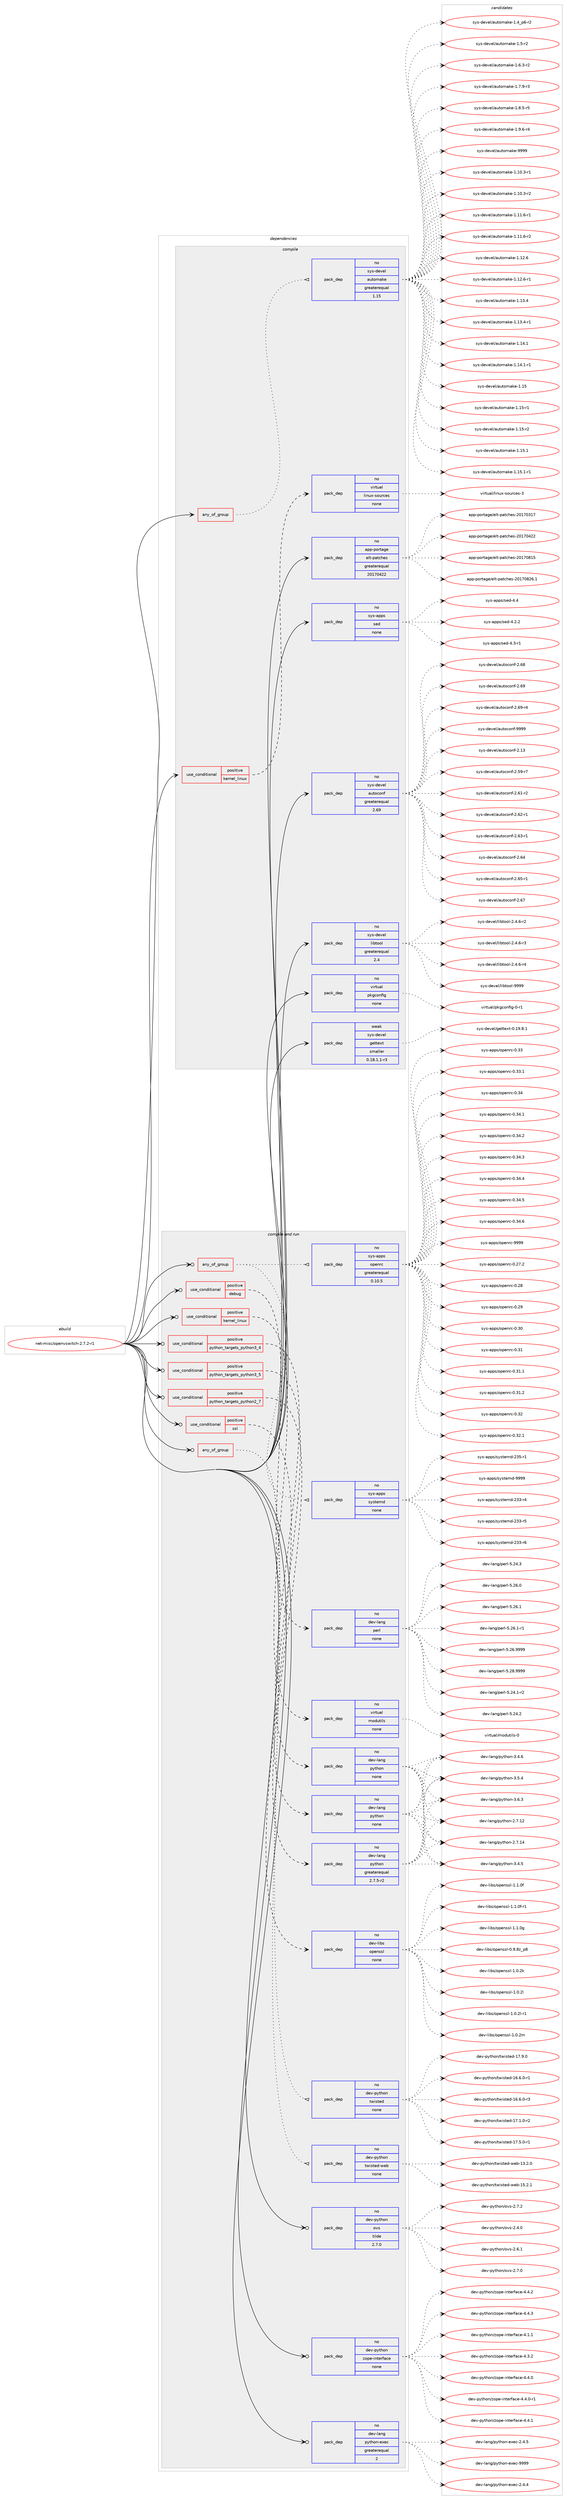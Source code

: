 digraph prolog {

# *************
# Graph options
# *************

newrank=true;
concentrate=true;
compound=true;
graph [rankdir=LR,fontname=Helvetica,fontsize=10,ranksep=1.5];#, ranksep=2.5, nodesep=0.2];
edge  [arrowhead=vee];
node  [fontname=Helvetica,fontsize=10];

# **********
# The ebuild
# **********

subgraph cluster_leftcol {
color=gray;
rank=same;
label=<<i>ebuild</i>>;
id [label="net-misc/openvswitch-2.7.2-r1", color=red, width=4, href="../net-misc/openvswitch-2.7.2-r1.svg"];
}

# ****************
# The dependencies
# ****************

subgraph cluster_midcol {
color=gray;
label=<<i>dependencies</i>>;
subgraph cluster_compile {
fillcolor="#eeeeee";
style=filled;
label=<<i>compile</i>>;
subgraph any7089 {
dependency428959 [label=<<TABLE BORDER="0" CELLBORDER="1" CELLSPACING="0" CELLPADDING="4"><TR><TD CELLPADDING="10">any_of_group</TD></TR></TABLE>>, shape=none, color=red];subgraph pack315432 {
dependency428960 [label=<<TABLE BORDER="0" CELLBORDER="1" CELLSPACING="0" CELLPADDING="4" WIDTH="220"><TR><TD ROWSPAN="6" CELLPADDING="30">pack_dep</TD></TR><TR><TD WIDTH="110">no</TD></TR><TR><TD>sys-devel</TD></TR><TR><TD>automake</TD></TR><TR><TD>greaterequal</TD></TR><TR><TD>1.15</TD></TR></TABLE>>, shape=none, color=blue];
}
dependency428959:e -> dependency428960:w [weight=20,style="dotted",arrowhead="oinv"];
}
id:e -> dependency428959:w [weight=20,style="solid",arrowhead="vee"];
subgraph cond106218 {
dependency428961 [label=<<TABLE BORDER="0" CELLBORDER="1" CELLSPACING="0" CELLPADDING="4"><TR><TD ROWSPAN="3" CELLPADDING="10">use_conditional</TD></TR><TR><TD>positive</TD></TR><TR><TD>kernel_linux</TD></TR></TABLE>>, shape=none, color=red];
subgraph pack315433 {
dependency428962 [label=<<TABLE BORDER="0" CELLBORDER="1" CELLSPACING="0" CELLPADDING="4" WIDTH="220"><TR><TD ROWSPAN="6" CELLPADDING="30">pack_dep</TD></TR><TR><TD WIDTH="110">no</TD></TR><TR><TD>virtual</TD></TR><TR><TD>linux-sources</TD></TR><TR><TD>none</TD></TR><TR><TD></TD></TR></TABLE>>, shape=none, color=blue];
}
dependency428961:e -> dependency428962:w [weight=20,style="dashed",arrowhead="vee"];
}
id:e -> dependency428961:w [weight=20,style="solid",arrowhead="vee"];
subgraph pack315434 {
dependency428963 [label=<<TABLE BORDER="0" CELLBORDER="1" CELLSPACING="0" CELLPADDING="4" WIDTH="220"><TR><TD ROWSPAN="6" CELLPADDING="30">pack_dep</TD></TR><TR><TD WIDTH="110">no</TD></TR><TR><TD>app-portage</TD></TR><TR><TD>elt-patches</TD></TR><TR><TD>greaterequal</TD></TR><TR><TD>20170422</TD></TR></TABLE>>, shape=none, color=blue];
}
id:e -> dependency428963:w [weight=20,style="solid",arrowhead="vee"];
subgraph pack315435 {
dependency428964 [label=<<TABLE BORDER="0" CELLBORDER="1" CELLSPACING="0" CELLPADDING="4" WIDTH="220"><TR><TD ROWSPAN="6" CELLPADDING="30">pack_dep</TD></TR><TR><TD WIDTH="110">no</TD></TR><TR><TD>sys-apps</TD></TR><TR><TD>sed</TD></TR><TR><TD>none</TD></TR><TR><TD></TD></TR></TABLE>>, shape=none, color=blue];
}
id:e -> dependency428964:w [weight=20,style="solid",arrowhead="vee"];
subgraph pack315436 {
dependency428965 [label=<<TABLE BORDER="0" CELLBORDER="1" CELLSPACING="0" CELLPADDING="4" WIDTH="220"><TR><TD ROWSPAN="6" CELLPADDING="30">pack_dep</TD></TR><TR><TD WIDTH="110">no</TD></TR><TR><TD>sys-devel</TD></TR><TR><TD>autoconf</TD></TR><TR><TD>greaterequal</TD></TR><TR><TD>2.69</TD></TR></TABLE>>, shape=none, color=blue];
}
id:e -> dependency428965:w [weight=20,style="solid",arrowhead="vee"];
subgraph pack315437 {
dependency428966 [label=<<TABLE BORDER="0" CELLBORDER="1" CELLSPACING="0" CELLPADDING="4" WIDTH="220"><TR><TD ROWSPAN="6" CELLPADDING="30">pack_dep</TD></TR><TR><TD WIDTH="110">no</TD></TR><TR><TD>sys-devel</TD></TR><TR><TD>libtool</TD></TR><TR><TD>greaterequal</TD></TR><TR><TD>2.4</TD></TR></TABLE>>, shape=none, color=blue];
}
id:e -> dependency428966:w [weight=20,style="solid",arrowhead="vee"];
subgraph pack315438 {
dependency428967 [label=<<TABLE BORDER="0" CELLBORDER="1" CELLSPACING="0" CELLPADDING="4" WIDTH="220"><TR><TD ROWSPAN="6" CELLPADDING="30">pack_dep</TD></TR><TR><TD WIDTH="110">no</TD></TR><TR><TD>virtual</TD></TR><TR><TD>pkgconfig</TD></TR><TR><TD>none</TD></TR><TR><TD></TD></TR></TABLE>>, shape=none, color=blue];
}
id:e -> dependency428967:w [weight=20,style="solid",arrowhead="vee"];
subgraph pack315439 {
dependency428968 [label=<<TABLE BORDER="0" CELLBORDER="1" CELLSPACING="0" CELLPADDING="4" WIDTH="220"><TR><TD ROWSPAN="6" CELLPADDING="30">pack_dep</TD></TR><TR><TD WIDTH="110">weak</TD></TR><TR><TD>sys-devel</TD></TR><TR><TD>gettext</TD></TR><TR><TD>smaller</TD></TR><TR><TD>0.18.1.1-r3</TD></TR></TABLE>>, shape=none, color=blue];
}
id:e -> dependency428968:w [weight=20,style="solid",arrowhead="vee"];
}
subgraph cluster_compileandrun {
fillcolor="#eeeeee";
style=filled;
label=<<i>compile and run</i>>;
subgraph any7090 {
dependency428969 [label=<<TABLE BORDER="0" CELLBORDER="1" CELLSPACING="0" CELLPADDING="4"><TR><TD CELLPADDING="10">any_of_group</TD></TR></TABLE>>, shape=none, color=red];subgraph pack315440 {
dependency428970 [label=<<TABLE BORDER="0" CELLBORDER="1" CELLSPACING="0" CELLPADDING="4" WIDTH="220"><TR><TD ROWSPAN="6" CELLPADDING="30">pack_dep</TD></TR><TR><TD WIDTH="110">no</TD></TR><TR><TD>dev-python</TD></TR><TR><TD>twisted</TD></TR><TR><TD>none</TD></TR><TR><TD></TD></TR></TABLE>>, shape=none, color=blue];
}
dependency428969:e -> dependency428970:w [weight=20,style="dotted",arrowhead="oinv"];
subgraph pack315441 {
dependency428971 [label=<<TABLE BORDER="0" CELLBORDER="1" CELLSPACING="0" CELLPADDING="4" WIDTH="220"><TR><TD ROWSPAN="6" CELLPADDING="30">pack_dep</TD></TR><TR><TD WIDTH="110">no</TD></TR><TR><TD>dev-python</TD></TR><TR><TD>twisted-web</TD></TR><TR><TD>none</TD></TR><TR><TD></TD></TR></TABLE>>, shape=none, color=blue];
}
dependency428969:e -> dependency428971:w [weight=20,style="dotted",arrowhead="oinv"];
}
id:e -> dependency428969:w [weight=20,style="solid",arrowhead="odotvee"];
subgraph any7091 {
dependency428972 [label=<<TABLE BORDER="0" CELLBORDER="1" CELLSPACING="0" CELLPADDING="4"><TR><TD CELLPADDING="10">any_of_group</TD></TR></TABLE>>, shape=none, color=red];subgraph pack315442 {
dependency428973 [label=<<TABLE BORDER="0" CELLBORDER="1" CELLSPACING="0" CELLPADDING="4" WIDTH="220"><TR><TD ROWSPAN="6" CELLPADDING="30">pack_dep</TD></TR><TR><TD WIDTH="110">no</TD></TR><TR><TD>sys-apps</TD></TR><TR><TD>openrc</TD></TR><TR><TD>greaterequal</TD></TR><TR><TD>0.10.5</TD></TR></TABLE>>, shape=none, color=blue];
}
dependency428972:e -> dependency428973:w [weight=20,style="dotted",arrowhead="oinv"];
subgraph pack315443 {
dependency428974 [label=<<TABLE BORDER="0" CELLBORDER="1" CELLSPACING="0" CELLPADDING="4" WIDTH="220"><TR><TD ROWSPAN="6" CELLPADDING="30">pack_dep</TD></TR><TR><TD WIDTH="110">no</TD></TR><TR><TD>sys-apps</TD></TR><TR><TD>systemd</TD></TR><TR><TD>none</TD></TR><TR><TD></TD></TR></TABLE>>, shape=none, color=blue];
}
dependency428972:e -> dependency428974:w [weight=20,style="dotted",arrowhead="oinv"];
}
id:e -> dependency428972:w [weight=20,style="solid",arrowhead="odotvee"];
subgraph cond106219 {
dependency428975 [label=<<TABLE BORDER="0" CELLBORDER="1" CELLSPACING="0" CELLPADDING="4"><TR><TD ROWSPAN="3" CELLPADDING="10">use_conditional</TD></TR><TR><TD>positive</TD></TR><TR><TD>debug</TD></TR></TABLE>>, shape=none, color=red];
subgraph pack315444 {
dependency428976 [label=<<TABLE BORDER="0" CELLBORDER="1" CELLSPACING="0" CELLPADDING="4" WIDTH="220"><TR><TD ROWSPAN="6" CELLPADDING="30">pack_dep</TD></TR><TR><TD WIDTH="110">no</TD></TR><TR><TD>dev-lang</TD></TR><TR><TD>perl</TD></TR><TR><TD>none</TD></TR><TR><TD></TD></TR></TABLE>>, shape=none, color=blue];
}
dependency428975:e -> dependency428976:w [weight=20,style="dashed",arrowhead="vee"];
}
id:e -> dependency428975:w [weight=20,style="solid",arrowhead="odotvee"];
subgraph cond106220 {
dependency428977 [label=<<TABLE BORDER="0" CELLBORDER="1" CELLSPACING="0" CELLPADDING="4"><TR><TD ROWSPAN="3" CELLPADDING="10">use_conditional</TD></TR><TR><TD>positive</TD></TR><TR><TD>kernel_linux</TD></TR></TABLE>>, shape=none, color=red];
subgraph pack315445 {
dependency428978 [label=<<TABLE BORDER="0" CELLBORDER="1" CELLSPACING="0" CELLPADDING="4" WIDTH="220"><TR><TD ROWSPAN="6" CELLPADDING="30">pack_dep</TD></TR><TR><TD WIDTH="110">no</TD></TR><TR><TD>virtual</TD></TR><TR><TD>modutils</TD></TR><TR><TD>none</TD></TR><TR><TD></TD></TR></TABLE>>, shape=none, color=blue];
}
dependency428977:e -> dependency428978:w [weight=20,style="dashed",arrowhead="vee"];
}
id:e -> dependency428977:w [weight=20,style="solid",arrowhead="odotvee"];
subgraph cond106221 {
dependency428979 [label=<<TABLE BORDER="0" CELLBORDER="1" CELLSPACING="0" CELLPADDING="4"><TR><TD ROWSPAN="3" CELLPADDING="10">use_conditional</TD></TR><TR><TD>positive</TD></TR><TR><TD>python_targets_python2_7</TD></TR></TABLE>>, shape=none, color=red];
subgraph pack315446 {
dependency428980 [label=<<TABLE BORDER="0" CELLBORDER="1" CELLSPACING="0" CELLPADDING="4" WIDTH="220"><TR><TD ROWSPAN="6" CELLPADDING="30">pack_dep</TD></TR><TR><TD WIDTH="110">no</TD></TR><TR><TD>dev-lang</TD></TR><TR><TD>python</TD></TR><TR><TD>greaterequal</TD></TR><TR><TD>2.7.5-r2</TD></TR></TABLE>>, shape=none, color=blue];
}
dependency428979:e -> dependency428980:w [weight=20,style="dashed",arrowhead="vee"];
}
id:e -> dependency428979:w [weight=20,style="solid",arrowhead="odotvee"];
subgraph cond106222 {
dependency428981 [label=<<TABLE BORDER="0" CELLBORDER="1" CELLSPACING="0" CELLPADDING="4"><TR><TD ROWSPAN="3" CELLPADDING="10">use_conditional</TD></TR><TR><TD>positive</TD></TR><TR><TD>python_targets_python3_4</TD></TR></TABLE>>, shape=none, color=red];
subgraph pack315447 {
dependency428982 [label=<<TABLE BORDER="0" CELLBORDER="1" CELLSPACING="0" CELLPADDING="4" WIDTH="220"><TR><TD ROWSPAN="6" CELLPADDING="30">pack_dep</TD></TR><TR><TD WIDTH="110">no</TD></TR><TR><TD>dev-lang</TD></TR><TR><TD>python</TD></TR><TR><TD>none</TD></TR><TR><TD></TD></TR></TABLE>>, shape=none, color=blue];
}
dependency428981:e -> dependency428982:w [weight=20,style="dashed",arrowhead="vee"];
}
id:e -> dependency428981:w [weight=20,style="solid",arrowhead="odotvee"];
subgraph cond106223 {
dependency428983 [label=<<TABLE BORDER="0" CELLBORDER="1" CELLSPACING="0" CELLPADDING="4"><TR><TD ROWSPAN="3" CELLPADDING="10">use_conditional</TD></TR><TR><TD>positive</TD></TR><TR><TD>python_targets_python3_5</TD></TR></TABLE>>, shape=none, color=red];
subgraph pack315448 {
dependency428984 [label=<<TABLE BORDER="0" CELLBORDER="1" CELLSPACING="0" CELLPADDING="4" WIDTH="220"><TR><TD ROWSPAN="6" CELLPADDING="30">pack_dep</TD></TR><TR><TD WIDTH="110">no</TD></TR><TR><TD>dev-lang</TD></TR><TR><TD>python</TD></TR><TR><TD>none</TD></TR><TR><TD></TD></TR></TABLE>>, shape=none, color=blue];
}
dependency428983:e -> dependency428984:w [weight=20,style="dashed",arrowhead="vee"];
}
id:e -> dependency428983:w [weight=20,style="solid",arrowhead="odotvee"];
subgraph cond106224 {
dependency428985 [label=<<TABLE BORDER="0" CELLBORDER="1" CELLSPACING="0" CELLPADDING="4"><TR><TD ROWSPAN="3" CELLPADDING="10">use_conditional</TD></TR><TR><TD>positive</TD></TR><TR><TD>ssl</TD></TR></TABLE>>, shape=none, color=red];
subgraph pack315449 {
dependency428986 [label=<<TABLE BORDER="0" CELLBORDER="1" CELLSPACING="0" CELLPADDING="4" WIDTH="220"><TR><TD ROWSPAN="6" CELLPADDING="30">pack_dep</TD></TR><TR><TD WIDTH="110">no</TD></TR><TR><TD>dev-libs</TD></TR><TR><TD>openssl</TD></TR><TR><TD>none</TD></TR><TR><TD></TD></TR></TABLE>>, shape=none, color=blue];
}
dependency428985:e -> dependency428986:w [weight=20,style="dashed",arrowhead="vee"];
}
id:e -> dependency428985:w [weight=20,style="solid",arrowhead="odotvee"];
subgraph pack315450 {
dependency428987 [label=<<TABLE BORDER="0" CELLBORDER="1" CELLSPACING="0" CELLPADDING="4" WIDTH="220"><TR><TD ROWSPAN="6" CELLPADDING="30">pack_dep</TD></TR><TR><TD WIDTH="110">no</TD></TR><TR><TD>dev-lang</TD></TR><TR><TD>python-exec</TD></TR><TR><TD>greaterequal</TD></TR><TR><TD>2</TD></TR></TABLE>>, shape=none, color=blue];
}
id:e -> dependency428987:w [weight=20,style="solid",arrowhead="odotvee"];
subgraph pack315451 {
dependency428988 [label=<<TABLE BORDER="0" CELLBORDER="1" CELLSPACING="0" CELLPADDING="4" WIDTH="220"><TR><TD ROWSPAN="6" CELLPADDING="30">pack_dep</TD></TR><TR><TD WIDTH="110">no</TD></TR><TR><TD>dev-python</TD></TR><TR><TD>ovs</TD></TR><TR><TD>tilde</TD></TR><TR><TD>2.7.0</TD></TR></TABLE>>, shape=none, color=blue];
}
id:e -> dependency428988:w [weight=20,style="solid",arrowhead="odotvee"];
subgraph pack315452 {
dependency428989 [label=<<TABLE BORDER="0" CELLBORDER="1" CELLSPACING="0" CELLPADDING="4" WIDTH="220"><TR><TD ROWSPAN="6" CELLPADDING="30">pack_dep</TD></TR><TR><TD WIDTH="110">no</TD></TR><TR><TD>dev-python</TD></TR><TR><TD>zope-interface</TD></TR><TR><TD>none</TD></TR><TR><TD></TD></TR></TABLE>>, shape=none, color=blue];
}
id:e -> dependency428989:w [weight=20,style="solid",arrowhead="odotvee"];
}
subgraph cluster_run {
fillcolor="#eeeeee";
style=filled;
label=<<i>run</i>>;
}
}

# **************
# The candidates
# **************

subgraph cluster_choices {
rank=same;
color=gray;
label=<<i>candidates</i>>;

subgraph choice315432 {
color=black;
nodesep=1;
choice11512111545100101118101108479711711611110997107101454946494846514511449 [label="sys-devel/automake-1.10.3-r1", color=red, width=4,href="../sys-devel/automake-1.10.3-r1.svg"];
choice11512111545100101118101108479711711611110997107101454946494846514511450 [label="sys-devel/automake-1.10.3-r2", color=red, width=4,href="../sys-devel/automake-1.10.3-r2.svg"];
choice11512111545100101118101108479711711611110997107101454946494946544511449 [label="sys-devel/automake-1.11.6-r1", color=red, width=4,href="../sys-devel/automake-1.11.6-r1.svg"];
choice11512111545100101118101108479711711611110997107101454946494946544511450 [label="sys-devel/automake-1.11.6-r2", color=red, width=4,href="../sys-devel/automake-1.11.6-r2.svg"];
choice1151211154510010111810110847971171161111099710710145494649504654 [label="sys-devel/automake-1.12.6", color=red, width=4,href="../sys-devel/automake-1.12.6.svg"];
choice11512111545100101118101108479711711611110997107101454946495046544511449 [label="sys-devel/automake-1.12.6-r1", color=red, width=4,href="../sys-devel/automake-1.12.6-r1.svg"];
choice1151211154510010111810110847971171161111099710710145494649514652 [label="sys-devel/automake-1.13.4", color=red, width=4,href="../sys-devel/automake-1.13.4.svg"];
choice11512111545100101118101108479711711611110997107101454946495146524511449 [label="sys-devel/automake-1.13.4-r1", color=red, width=4,href="../sys-devel/automake-1.13.4-r1.svg"];
choice1151211154510010111810110847971171161111099710710145494649524649 [label="sys-devel/automake-1.14.1", color=red, width=4,href="../sys-devel/automake-1.14.1.svg"];
choice11512111545100101118101108479711711611110997107101454946495246494511449 [label="sys-devel/automake-1.14.1-r1", color=red, width=4,href="../sys-devel/automake-1.14.1-r1.svg"];
choice115121115451001011181011084797117116111109971071014549464953 [label="sys-devel/automake-1.15", color=red, width=4,href="../sys-devel/automake-1.15.svg"];
choice1151211154510010111810110847971171161111099710710145494649534511449 [label="sys-devel/automake-1.15-r1", color=red, width=4,href="../sys-devel/automake-1.15-r1.svg"];
choice1151211154510010111810110847971171161111099710710145494649534511450 [label="sys-devel/automake-1.15-r2", color=red, width=4,href="../sys-devel/automake-1.15-r2.svg"];
choice1151211154510010111810110847971171161111099710710145494649534649 [label="sys-devel/automake-1.15.1", color=red, width=4,href="../sys-devel/automake-1.15.1.svg"];
choice11512111545100101118101108479711711611110997107101454946495346494511449 [label="sys-devel/automake-1.15.1-r1", color=red, width=4,href="../sys-devel/automake-1.15.1-r1.svg"];
choice115121115451001011181011084797117116111109971071014549465295112544511450 [label="sys-devel/automake-1.4_p6-r2", color=red, width=4,href="../sys-devel/automake-1.4_p6-r2.svg"];
choice11512111545100101118101108479711711611110997107101454946534511450 [label="sys-devel/automake-1.5-r2", color=red, width=4,href="../sys-devel/automake-1.5-r2.svg"];
choice115121115451001011181011084797117116111109971071014549465446514511450 [label="sys-devel/automake-1.6.3-r2", color=red, width=4,href="../sys-devel/automake-1.6.3-r2.svg"];
choice115121115451001011181011084797117116111109971071014549465546574511451 [label="sys-devel/automake-1.7.9-r3", color=red, width=4,href="../sys-devel/automake-1.7.9-r3.svg"];
choice115121115451001011181011084797117116111109971071014549465646534511453 [label="sys-devel/automake-1.8.5-r5", color=red, width=4,href="../sys-devel/automake-1.8.5-r5.svg"];
choice115121115451001011181011084797117116111109971071014549465746544511452 [label="sys-devel/automake-1.9.6-r4", color=red, width=4,href="../sys-devel/automake-1.9.6-r4.svg"];
choice115121115451001011181011084797117116111109971071014557575757 [label="sys-devel/automake-9999", color=red, width=4,href="../sys-devel/automake-9999.svg"];
dependency428960:e -> choice11512111545100101118101108479711711611110997107101454946494846514511449:w [style=dotted,weight="100"];
dependency428960:e -> choice11512111545100101118101108479711711611110997107101454946494846514511450:w [style=dotted,weight="100"];
dependency428960:e -> choice11512111545100101118101108479711711611110997107101454946494946544511449:w [style=dotted,weight="100"];
dependency428960:e -> choice11512111545100101118101108479711711611110997107101454946494946544511450:w [style=dotted,weight="100"];
dependency428960:e -> choice1151211154510010111810110847971171161111099710710145494649504654:w [style=dotted,weight="100"];
dependency428960:e -> choice11512111545100101118101108479711711611110997107101454946495046544511449:w [style=dotted,weight="100"];
dependency428960:e -> choice1151211154510010111810110847971171161111099710710145494649514652:w [style=dotted,weight="100"];
dependency428960:e -> choice11512111545100101118101108479711711611110997107101454946495146524511449:w [style=dotted,weight="100"];
dependency428960:e -> choice1151211154510010111810110847971171161111099710710145494649524649:w [style=dotted,weight="100"];
dependency428960:e -> choice11512111545100101118101108479711711611110997107101454946495246494511449:w [style=dotted,weight="100"];
dependency428960:e -> choice115121115451001011181011084797117116111109971071014549464953:w [style=dotted,weight="100"];
dependency428960:e -> choice1151211154510010111810110847971171161111099710710145494649534511449:w [style=dotted,weight="100"];
dependency428960:e -> choice1151211154510010111810110847971171161111099710710145494649534511450:w [style=dotted,weight="100"];
dependency428960:e -> choice1151211154510010111810110847971171161111099710710145494649534649:w [style=dotted,weight="100"];
dependency428960:e -> choice11512111545100101118101108479711711611110997107101454946495346494511449:w [style=dotted,weight="100"];
dependency428960:e -> choice115121115451001011181011084797117116111109971071014549465295112544511450:w [style=dotted,weight="100"];
dependency428960:e -> choice11512111545100101118101108479711711611110997107101454946534511450:w [style=dotted,weight="100"];
dependency428960:e -> choice115121115451001011181011084797117116111109971071014549465446514511450:w [style=dotted,weight="100"];
dependency428960:e -> choice115121115451001011181011084797117116111109971071014549465546574511451:w [style=dotted,weight="100"];
dependency428960:e -> choice115121115451001011181011084797117116111109971071014549465646534511453:w [style=dotted,weight="100"];
dependency428960:e -> choice115121115451001011181011084797117116111109971071014549465746544511452:w [style=dotted,weight="100"];
dependency428960:e -> choice115121115451001011181011084797117116111109971071014557575757:w [style=dotted,weight="100"];
}
subgraph choice315433 {
color=black;
nodesep=1;
choice118105114116117971084710810511011712045115111117114991011154551 [label="virtual/linux-sources-3", color=red, width=4,href="../virtual/linux-sources-3.svg"];
dependency428962:e -> choice118105114116117971084710810511011712045115111117114991011154551:w [style=dotted,weight="100"];
}
subgraph choice315434 {
color=black;
nodesep=1;
choice97112112451121111141169710310147101108116451129711699104101115455048495548514955 [label="app-portage/elt-patches-20170317", color=red, width=4,href="../app-portage/elt-patches-20170317.svg"];
choice97112112451121111141169710310147101108116451129711699104101115455048495548525050 [label="app-portage/elt-patches-20170422", color=red, width=4,href="../app-portage/elt-patches-20170422.svg"];
choice97112112451121111141169710310147101108116451129711699104101115455048495548564953 [label="app-portage/elt-patches-20170815", color=red, width=4,href="../app-portage/elt-patches-20170815.svg"];
choice971121124511211111411697103101471011081164511297116991041011154550484955485650544649 [label="app-portage/elt-patches-20170826.1", color=red, width=4,href="../app-portage/elt-patches-20170826.1.svg"];
dependency428963:e -> choice97112112451121111141169710310147101108116451129711699104101115455048495548514955:w [style=dotted,weight="100"];
dependency428963:e -> choice97112112451121111141169710310147101108116451129711699104101115455048495548525050:w [style=dotted,weight="100"];
dependency428963:e -> choice97112112451121111141169710310147101108116451129711699104101115455048495548564953:w [style=dotted,weight="100"];
dependency428963:e -> choice971121124511211111411697103101471011081164511297116991041011154550484955485650544649:w [style=dotted,weight="100"];
}
subgraph choice315435 {
color=black;
nodesep=1;
choice115121115459711211211547115101100455246504650 [label="sys-apps/sed-4.2.2", color=red, width=4,href="../sys-apps/sed-4.2.2.svg"];
choice115121115459711211211547115101100455246514511449 [label="sys-apps/sed-4.3-r1", color=red, width=4,href="../sys-apps/sed-4.3-r1.svg"];
choice11512111545971121121154711510110045524652 [label="sys-apps/sed-4.4", color=red, width=4,href="../sys-apps/sed-4.4.svg"];
dependency428964:e -> choice115121115459711211211547115101100455246504650:w [style=dotted,weight="100"];
dependency428964:e -> choice115121115459711211211547115101100455246514511449:w [style=dotted,weight="100"];
dependency428964:e -> choice11512111545971121121154711510110045524652:w [style=dotted,weight="100"];
}
subgraph choice315436 {
color=black;
nodesep=1;
choice115121115451001011181011084797117116111991111101024550464951 [label="sys-devel/autoconf-2.13", color=red, width=4,href="../sys-devel/autoconf-2.13.svg"];
choice1151211154510010111810110847971171161119911111010245504653574511455 [label="sys-devel/autoconf-2.59-r7", color=red, width=4,href="../sys-devel/autoconf-2.59-r7.svg"];
choice1151211154510010111810110847971171161119911111010245504654494511450 [label="sys-devel/autoconf-2.61-r2", color=red, width=4,href="../sys-devel/autoconf-2.61-r2.svg"];
choice1151211154510010111810110847971171161119911111010245504654504511449 [label="sys-devel/autoconf-2.62-r1", color=red, width=4,href="../sys-devel/autoconf-2.62-r1.svg"];
choice1151211154510010111810110847971171161119911111010245504654514511449 [label="sys-devel/autoconf-2.63-r1", color=red, width=4,href="../sys-devel/autoconf-2.63-r1.svg"];
choice115121115451001011181011084797117116111991111101024550465452 [label="sys-devel/autoconf-2.64", color=red, width=4,href="../sys-devel/autoconf-2.64.svg"];
choice1151211154510010111810110847971171161119911111010245504654534511449 [label="sys-devel/autoconf-2.65-r1", color=red, width=4,href="../sys-devel/autoconf-2.65-r1.svg"];
choice115121115451001011181011084797117116111991111101024550465455 [label="sys-devel/autoconf-2.67", color=red, width=4,href="../sys-devel/autoconf-2.67.svg"];
choice115121115451001011181011084797117116111991111101024550465456 [label="sys-devel/autoconf-2.68", color=red, width=4,href="../sys-devel/autoconf-2.68.svg"];
choice115121115451001011181011084797117116111991111101024550465457 [label="sys-devel/autoconf-2.69", color=red, width=4,href="../sys-devel/autoconf-2.69.svg"];
choice1151211154510010111810110847971171161119911111010245504654574511452 [label="sys-devel/autoconf-2.69-r4", color=red, width=4,href="../sys-devel/autoconf-2.69-r4.svg"];
choice115121115451001011181011084797117116111991111101024557575757 [label="sys-devel/autoconf-9999", color=red, width=4,href="../sys-devel/autoconf-9999.svg"];
dependency428965:e -> choice115121115451001011181011084797117116111991111101024550464951:w [style=dotted,weight="100"];
dependency428965:e -> choice1151211154510010111810110847971171161119911111010245504653574511455:w [style=dotted,weight="100"];
dependency428965:e -> choice1151211154510010111810110847971171161119911111010245504654494511450:w [style=dotted,weight="100"];
dependency428965:e -> choice1151211154510010111810110847971171161119911111010245504654504511449:w [style=dotted,weight="100"];
dependency428965:e -> choice1151211154510010111810110847971171161119911111010245504654514511449:w [style=dotted,weight="100"];
dependency428965:e -> choice115121115451001011181011084797117116111991111101024550465452:w [style=dotted,weight="100"];
dependency428965:e -> choice1151211154510010111810110847971171161119911111010245504654534511449:w [style=dotted,weight="100"];
dependency428965:e -> choice115121115451001011181011084797117116111991111101024550465455:w [style=dotted,weight="100"];
dependency428965:e -> choice115121115451001011181011084797117116111991111101024550465456:w [style=dotted,weight="100"];
dependency428965:e -> choice115121115451001011181011084797117116111991111101024550465457:w [style=dotted,weight="100"];
dependency428965:e -> choice1151211154510010111810110847971171161119911111010245504654574511452:w [style=dotted,weight="100"];
dependency428965:e -> choice115121115451001011181011084797117116111991111101024557575757:w [style=dotted,weight="100"];
}
subgraph choice315437 {
color=black;
nodesep=1;
choice1151211154510010111810110847108105981161111111084550465246544511450 [label="sys-devel/libtool-2.4.6-r2", color=red, width=4,href="../sys-devel/libtool-2.4.6-r2.svg"];
choice1151211154510010111810110847108105981161111111084550465246544511451 [label="sys-devel/libtool-2.4.6-r3", color=red, width=4,href="../sys-devel/libtool-2.4.6-r3.svg"];
choice1151211154510010111810110847108105981161111111084550465246544511452 [label="sys-devel/libtool-2.4.6-r4", color=red, width=4,href="../sys-devel/libtool-2.4.6-r4.svg"];
choice1151211154510010111810110847108105981161111111084557575757 [label="sys-devel/libtool-9999", color=red, width=4,href="../sys-devel/libtool-9999.svg"];
dependency428966:e -> choice1151211154510010111810110847108105981161111111084550465246544511450:w [style=dotted,weight="100"];
dependency428966:e -> choice1151211154510010111810110847108105981161111111084550465246544511451:w [style=dotted,weight="100"];
dependency428966:e -> choice1151211154510010111810110847108105981161111111084550465246544511452:w [style=dotted,weight="100"];
dependency428966:e -> choice1151211154510010111810110847108105981161111111084557575757:w [style=dotted,weight="100"];
}
subgraph choice315438 {
color=black;
nodesep=1;
choice11810511411611797108471121071039911111010210510345484511449 [label="virtual/pkgconfig-0-r1", color=red, width=4,href="../virtual/pkgconfig-0-r1.svg"];
dependency428967:e -> choice11810511411611797108471121071039911111010210510345484511449:w [style=dotted,weight="100"];
}
subgraph choice315439 {
color=black;
nodesep=1;
choice1151211154510010111810110847103101116116101120116454846495746564649 [label="sys-devel/gettext-0.19.8.1", color=red, width=4,href="../sys-devel/gettext-0.19.8.1.svg"];
dependency428968:e -> choice1151211154510010111810110847103101116116101120116454846495746564649:w [style=dotted,weight="100"];
}
subgraph choice315440 {
color=black;
nodesep=1;
choice1001011184511212111610411111047116119105115116101100454954465446484511449 [label="dev-python/twisted-16.6.0-r1", color=red, width=4,href="../dev-python/twisted-16.6.0-r1.svg"];
choice1001011184511212111610411111047116119105115116101100454954465446484511451 [label="dev-python/twisted-16.6.0-r3", color=red, width=4,href="../dev-python/twisted-16.6.0-r3.svg"];
choice1001011184511212111610411111047116119105115116101100454955464946484511450 [label="dev-python/twisted-17.1.0-r2", color=red, width=4,href="../dev-python/twisted-17.1.0-r2.svg"];
choice1001011184511212111610411111047116119105115116101100454955465346484511449 [label="dev-python/twisted-17.5.0-r1", color=red, width=4,href="../dev-python/twisted-17.5.0-r1.svg"];
choice100101118451121211161041111104711611910511511610110045495546574648 [label="dev-python/twisted-17.9.0", color=red, width=4,href="../dev-python/twisted-17.9.0.svg"];
dependency428970:e -> choice1001011184511212111610411111047116119105115116101100454954465446484511449:w [style=dotted,weight="100"];
dependency428970:e -> choice1001011184511212111610411111047116119105115116101100454954465446484511451:w [style=dotted,weight="100"];
dependency428970:e -> choice1001011184511212111610411111047116119105115116101100454955464946484511450:w [style=dotted,weight="100"];
dependency428970:e -> choice1001011184511212111610411111047116119105115116101100454955465346484511449:w [style=dotted,weight="100"];
dependency428970:e -> choice100101118451121211161041111104711611910511511610110045495546574648:w [style=dotted,weight="100"];
}
subgraph choice315441 {
color=black;
nodesep=1;
choice1001011184511212111610411111047116119105115116101100451191019845495146504648 [label="dev-python/twisted-web-13.2.0", color=red, width=4,href="../dev-python/twisted-web-13.2.0.svg"];
choice1001011184511212111610411111047116119105115116101100451191019845495346504649 [label="dev-python/twisted-web-15.2.1", color=red, width=4,href="../dev-python/twisted-web-15.2.1.svg"];
dependency428971:e -> choice1001011184511212111610411111047116119105115116101100451191019845495146504648:w [style=dotted,weight="100"];
dependency428971:e -> choice1001011184511212111610411111047116119105115116101100451191019845495346504649:w [style=dotted,weight="100"];
}
subgraph choice315442 {
color=black;
nodesep=1;
choice1151211154597112112115471111121011101149945484650554650 [label="sys-apps/openrc-0.27.2", color=red, width=4,href="../sys-apps/openrc-0.27.2.svg"];
choice115121115459711211211547111112101110114994548465056 [label="sys-apps/openrc-0.28", color=red, width=4,href="../sys-apps/openrc-0.28.svg"];
choice115121115459711211211547111112101110114994548465057 [label="sys-apps/openrc-0.29", color=red, width=4,href="../sys-apps/openrc-0.29.svg"];
choice115121115459711211211547111112101110114994548465148 [label="sys-apps/openrc-0.30", color=red, width=4,href="../sys-apps/openrc-0.30.svg"];
choice115121115459711211211547111112101110114994548465149 [label="sys-apps/openrc-0.31", color=red, width=4,href="../sys-apps/openrc-0.31.svg"];
choice1151211154597112112115471111121011101149945484651494649 [label="sys-apps/openrc-0.31.1", color=red, width=4,href="../sys-apps/openrc-0.31.1.svg"];
choice1151211154597112112115471111121011101149945484651494650 [label="sys-apps/openrc-0.31.2", color=red, width=4,href="../sys-apps/openrc-0.31.2.svg"];
choice115121115459711211211547111112101110114994548465150 [label="sys-apps/openrc-0.32", color=red, width=4,href="../sys-apps/openrc-0.32.svg"];
choice1151211154597112112115471111121011101149945484651504649 [label="sys-apps/openrc-0.32.1", color=red, width=4,href="../sys-apps/openrc-0.32.1.svg"];
choice115121115459711211211547111112101110114994548465151 [label="sys-apps/openrc-0.33", color=red, width=4,href="../sys-apps/openrc-0.33.svg"];
choice1151211154597112112115471111121011101149945484651514649 [label="sys-apps/openrc-0.33.1", color=red, width=4,href="../sys-apps/openrc-0.33.1.svg"];
choice115121115459711211211547111112101110114994548465152 [label="sys-apps/openrc-0.34", color=red, width=4,href="../sys-apps/openrc-0.34.svg"];
choice1151211154597112112115471111121011101149945484651524649 [label="sys-apps/openrc-0.34.1", color=red, width=4,href="../sys-apps/openrc-0.34.1.svg"];
choice1151211154597112112115471111121011101149945484651524650 [label="sys-apps/openrc-0.34.2", color=red, width=4,href="../sys-apps/openrc-0.34.2.svg"];
choice1151211154597112112115471111121011101149945484651524651 [label="sys-apps/openrc-0.34.3", color=red, width=4,href="../sys-apps/openrc-0.34.3.svg"];
choice1151211154597112112115471111121011101149945484651524652 [label="sys-apps/openrc-0.34.4", color=red, width=4,href="../sys-apps/openrc-0.34.4.svg"];
choice1151211154597112112115471111121011101149945484651524653 [label="sys-apps/openrc-0.34.5", color=red, width=4,href="../sys-apps/openrc-0.34.5.svg"];
choice1151211154597112112115471111121011101149945484651524654 [label="sys-apps/openrc-0.34.6", color=red, width=4,href="../sys-apps/openrc-0.34.6.svg"];
choice115121115459711211211547111112101110114994557575757 [label="sys-apps/openrc-9999", color=red, width=4,href="../sys-apps/openrc-9999.svg"];
dependency428973:e -> choice1151211154597112112115471111121011101149945484650554650:w [style=dotted,weight="100"];
dependency428973:e -> choice115121115459711211211547111112101110114994548465056:w [style=dotted,weight="100"];
dependency428973:e -> choice115121115459711211211547111112101110114994548465057:w [style=dotted,weight="100"];
dependency428973:e -> choice115121115459711211211547111112101110114994548465148:w [style=dotted,weight="100"];
dependency428973:e -> choice115121115459711211211547111112101110114994548465149:w [style=dotted,weight="100"];
dependency428973:e -> choice1151211154597112112115471111121011101149945484651494649:w [style=dotted,weight="100"];
dependency428973:e -> choice1151211154597112112115471111121011101149945484651494650:w [style=dotted,weight="100"];
dependency428973:e -> choice115121115459711211211547111112101110114994548465150:w [style=dotted,weight="100"];
dependency428973:e -> choice1151211154597112112115471111121011101149945484651504649:w [style=dotted,weight="100"];
dependency428973:e -> choice115121115459711211211547111112101110114994548465151:w [style=dotted,weight="100"];
dependency428973:e -> choice1151211154597112112115471111121011101149945484651514649:w [style=dotted,weight="100"];
dependency428973:e -> choice115121115459711211211547111112101110114994548465152:w [style=dotted,weight="100"];
dependency428973:e -> choice1151211154597112112115471111121011101149945484651524649:w [style=dotted,weight="100"];
dependency428973:e -> choice1151211154597112112115471111121011101149945484651524650:w [style=dotted,weight="100"];
dependency428973:e -> choice1151211154597112112115471111121011101149945484651524651:w [style=dotted,weight="100"];
dependency428973:e -> choice1151211154597112112115471111121011101149945484651524652:w [style=dotted,weight="100"];
dependency428973:e -> choice1151211154597112112115471111121011101149945484651524653:w [style=dotted,weight="100"];
dependency428973:e -> choice1151211154597112112115471111121011101149945484651524654:w [style=dotted,weight="100"];
dependency428973:e -> choice115121115459711211211547111112101110114994557575757:w [style=dotted,weight="100"];
}
subgraph choice315443 {
color=black;
nodesep=1;
choice115121115459711211211547115121115116101109100455051514511452 [label="sys-apps/systemd-233-r4", color=red, width=4,href="../sys-apps/systemd-233-r4.svg"];
choice115121115459711211211547115121115116101109100455051514511453 [label="sys-apps/systemd-233-r5", color=red, width=4,href="../sys-apps/systemd-233-r5.svg"];
choice115121115459711211211547115121115116101109100455051514511454 [label="sys-apps/systemd-233-r6", color=red, width=4,href="../sys-apps/systemd-233-r6.svg"];
choice115121115459711211211547115121115116101109100455051534511449 [label="sys-apps/systemd-235-r1", color=red, width=4,href="../sys-apps/systemd-235-r1.svg"];
choice1151211154597112112115471151211151161011091004557575757 [label="sys-apps/systemd-9999", color=red, width=4,href="../sys-apps/systemd-9999.svg"];
dependency428974:e -> choice115121115459711211211547115121115116101109100455051514511452:w [style=dotted,weight="100"];
dependency428974:e -> choice115121115459711211211547115121115116101109100455051514511453:w [style=dotted,weight="100"];
dependency428974:e -> choice115121115459711211211547115121115116101109100455051514511454:w [style=dotted,weight="100"];
dependency428974:e -> choice115121115459711211211547115121115116101109100455051534511449:w [style=dotted,weight="100"];
dependency428974:e -> choice1151211154597112112115471151211151161011091004557575757:w [style=dotted,weight="100"];
}
subgraph choice315444 {
color=black;
nodesep=1;
choice100101118451089711010347112101114108455346505246494511450 [label="dev-lang/perl-5.24.1-r2", color=red, width=4,href="../dev-lang/perl-5.24.1-r2.svg"];
choice10010111845108971101034711210111410845534650524650 [label="dev-lang/perl-5.24.2", color=red, width=4,href="../dev-lang/perl-5.24.2.svg"];
choice10010111845108971101034711210111410845534650524651 [label="dev-lang/perl-5.24.3", color=red, width=4,href="../dev-lang/perl-5.24.3.svg"];
choice10010111845108971101034711210111410845534650544648 [label="dev-lang/perl-5.26.0", color=red, width=4,href="../dev-lang/perl-5.26.0.svg"];
choice10010111845108971101034711210111410845534650544649 [label="dev-lang/perl-5.26.1", color=red, width=4,href="../dev-lang/perl-5.26.1.svg"];
choice100101118451089711010347112101114108455346505446494511449 [label="dev-lang/perl-5.26.1-r1", color=red, width=4,href="../dev-lang/perl-5.26.1-r1.svg"];
choice10010111845108971101034711210111410845534650544657575757 [label="dev-lang/perl-5.26.9999", color=red, width=4,href="../dev-lang/perl-5.26.9999.svg"];
choice10010111845108971101034711210111410845534650564657575757 [label="dev-lang/perl-5.28.9999", color=red, width=4,href="../dev-lang/perl-5.28.9999.svg"];
dependency428976:e -> choice100101118451089711010347112101114108455346505246494511450:w [style=dotted,weight="100"];
dependency428976:e -> choice10010111845108971101034711210111410845534650524650:w [style=dotted,weight="100"];
dependency428976:e -> choice10010111845108971101034711210111410845534650524651:w [style=dotted,weight="100"];
dependency428976:e -> choice10010111845108971101034711210111410845534650544648:w [style=dotted,weight="100"];
dependency428976:e -> choice10010111845108971101034711210111410845534650544649:w [style=dotted,weight="100"];
dependency428976:e -> choice100101118451089711010347112101114108455346505446494511449:w [style=dotted,weight="100"];
dependency428976:e -> choice10010111845108971101034711210111410845534650544657575757:w [style=dotted,weight="100"];
dependency428976:e -> choice10010111845108971101034711210111410845534650564657575757:w [style=dotted,weight="100"];
}
subgraph choice315445 {
color=black;
nodesep=1;
choice11810511411611797108471091111001171161051081154548 [label="virtual/modutils-0", color=red, width=4,href="../virtual/modutils-0.svg"];
dependency428978:e -> choice11810511411611797108471091111001171161051081154548:w [style=dotted,weight="100"];
}
subgraph choice315446 {
color=black;
nodesep=1;
choice10010111845108971101034711212111610411111045504655464950 [label="dev-lang/python-2.7.12", color=red, width=4,href="../dev-lang/python-2.7.12.svg"];
choice10010111845108971101034711212111610411111045504655464952 [label="dev-lang/python-2.7.14", color=red, width=4,href="../dev-lang/python-2.7.14.svg"];
choice100101118451089711010347112121116104111110455146524653 [label="dev-lang/python-3.4.5", color=red, width=4,href="../dev-lang/python-3.4.5.svg"];
choice100101118451089711010347112121116104111110455146524654 [label="dev-lang/python-3.4.6", color=red, width=4,href="../dev-lang/python-3.4.6.svg"];
choice100101118451089711010347112121116104111110455146534652 [label="dev-lang/python-3.5.4", color=red, width=4,href="../dev-lang/python-3.5.4.svg"];
choice100101118451089711010347112121116104111110455146544651 [label="dev-lang/python-3.6.3", color=red, width=4,href="../dev-lang/python-3.6.3.svg"];
dependency428980:e -> choice10010111845108971101034711212111610411111045504655464950:w [style=dotted,weight="100"];
dependency428980:e -> choice10010111845108971101034711212111610411111045504655464952:w [style=dotted,weight="100"];
dependency428980:e -> choice100101118451089711010347112121116104111110455146524653:w [style=dotted,weight="100"];
dependency428980:e -> choice100101118451089711010347112121116104111110455146524654:w [style=dotted,weight="100"];
dependency428980:e -> choice100101118451089711010347112121116104111110455146534652:w [style=dotted,weight="100"];
dependency428980:e -> choice100101118451089711010347112121116104111110455146544651:w [style=dotted,weight="100"];
}
subgraph choice315447 {
color=black;
nodesep=1;
choice10010111845108971101034711212111610411111045504655464950 [label="dev-lang/python-2.7.12", color=red, width=4,href="../dev-lang/python-2.7.12.svg"];
choice10010111845108971101034711212111610411111045504655464952 [label="dev-lang/python-2.7.14", color=red, width=4,href="../dev-lang/python-2.7.14.svg"];
choice100101118451089711010347112121116104111110455146524653 [label="dev-lang/python-3.4.5", color=red, width=4,href="../dev-lang/python-3.4.5.svg"];
choice100101118451089711010347112121116104111110455146524654 [label="dev-lang/python-3.4.6", color=red, width=4,href="../dev-lang/python-3.4.6.svg"];
choice100101118451089711010347112121116104111110455146534652 [label="dev-lang/python-3.5.4", color=red, width=4,href="../dev-lang/python-3.5.4.svg"];
choice100101118451089711010347112121116104111110455146544651 [label="dev-lang/python-3.6.3", color=red, width=4,href="../dev-lang/python-3.6.3.svg"];
dependency428982:e -> choice10010111845108971101034711212111610411111045504655464950:w [style=dotted,weight="100"];
dependency428982:e -> choice10010111845108971101034711212111610411111045504655464952:w [style=dotted,weight="100"];
dependency428982:e -> choice100101118451089711010347112121116104111110455146524653:w [style=dotted,weight="100"];
dependency428982:e -> choice100101118451089711010347112121116104111110455146524654:w [style=dotted,weight="100"];
dependency428982:e -> choice100101118451089711010347112121116104111110455146534652:w [style=dotted,weight="100"];
dependency428982:e -> choice100101118451089711010347112121116104111110455146544651:w [style=dotted,weight="100"];
}
subgraph choice315448 {
color=black;
nodesep=1;
choice10010111845108971101034711212111610411111045504655464950 [label="dev-lang/python-2.7.12", color=red, width=4,href="../dev-lang/python-2.7.12.svg"];
choice10010111845108971101034711212111610411111045504655464952 [label="dev-lang/python-2.7.14", color=red, width=4,href="../dev-lang/python-2.7.14.svg"];
choice100101118451089711010347112121116104111110455146524653 [label="dev-lang/python-3.4.5", color=red, width=4,href="../dev-lang/python-3.4.5.svg"];
choice100101118451089711010347112121116104111110455146524654 [label="dev-lang/python-3.4.6", color=red, width=4,href="../dev-lang/python-3.4.6.svg"];
choice100101118451089711010347112121116104111110455146534652 [label="dev-lang/python-3.5.4", color=red, width=4,href="../dev-lang/python-3.5.4.svg"];
choice100101118451089711010347112121116104111110455146544651 [label="dev-lang/python-3.6.3", color=red, width=4,href="../dev-lang/python-3.6.3.svg"];
dependency428984:e -> choice10010111845108971101034711212111610411111045504655464950:w [style=dotted,weight="100"];
dependency428984:e -> choice10010111845108971101034711212111610411111045504655464952:w [style=dotted,weight="100"];
dependency428984:e -> choice100101118451089711010347112121116104111110455146524653:w [style=dotted,weight="100"];
dependency428984:e -> choice100101118451089711010347112121116104111110455146524654:w [style=dotted,weight="100"];
dependency428984:e -> choice100101118451089711010347112121116104111110455146534652:w [style=dotted,weight="100"];
dependency428984:e -> choice100101118451089711010347112121116104111110455146544651:w [style=dotted,weight="100"];
}
subgraph choice315449 {
color=black;
nodesep=1;
choice1001011184510810598115471111121011101151151084548465746561229511256 [label="dev-libs/openssl-0.9.8z_p8", color=red, width=4,href="../dev-libs/openssl-0.9.8z_p8.svg"];
choice100101118451081059811547111112101110115115108454946484650107 [label="dev-libs/openssl-1.0.2k", color=red, width=4,href="../dev-libs/openssl-1.0.2k.svg"];
choice100101118451081059811547111112101110115115108454946484650108 [label="dev-libs/openssl-1.0.2l", color=red, width=4,href="../dev-libs/openssl-1.0.2l.svg"];
choice1001011184510810598115471111121011101151151084549464846501084511449 [label="dev-libs/openssl-1.0.2l-r1", color=red, width=4,href="../dev-libs/openssl-1.0.2l-r1.svg"];
choice100101118451081059811547111112101110115115108454946484650109 [label="dev-libs/openssl-1.0.2m", color=red, width=4,href="../dev-libs/openssl-1.0.2m.svg"];
choice100101118451081059811547111112101110115115108454946494648102 [label="dev-libs/openssl-1.1.0f", color=red, width=4,href="../dev-libs/openssl-1.1.0f.svg"];
choice1001011184510810598115471111121011101151151084549464946481024511449 [label="dev-libs/openssl-1.1.0f-r1", color=red, width=4,href="../dev-libs/openssl-1.1.0f-r1.svg"];
choice100101118451081059811547111112101110115115108454946494648103 [label="dev-libs/openssl-1.1.0g", color=red, width=4,href="../dev-libs/openssl-1.1.0g.svg"];
dependency428986:e -> choice1001011184510810598115471111121011101151151084548465746561229511256:w [style=dotted,weight="100"];
dependency428986:e -> choice100101118451081059811547111112101110115115108454946484650107:w [style=dotted,weight="100"];
dependency428986:e -> choice100101118451081059811547111112101110115115108454946484650108:w [style=dotted,weight="100"];
dependency428986:e -> choice1001011184510810598115471111121011101151151084549464846501084511449:w [style=dotted,weight="100"];
dependency428986:e -> choice100101118451081059811547111112101110115115108454946484650109:w [style=dotted,weight="100"];
dependency428986:e -> choice100101118451081059811547111112101110115115108454946494648102:w [style=dotted,weight="100"];
dependency428986:e -> choice1001011184510810598115471111121011101151151084549464946481024511449:w [style=dotted,weight="100"];
dependency428986:e -> choice100101118451081059811547111112101110115115108454946494648103:w [style=dotted,weight="100"];
}
subgraph choice315450 {
color=black;
nodesep=1;
choice1001011184510897110103471121211161041111104510112010199455046524652 [label="dev-lang/python-exec-2.4.4", color=red, width=4,href="../dev-lang/python-exec-2.4.4.svg"];
choice1001011184510897110103471121211161041111104510112010199455046524653 [label="dev-lang/python-exec-2.4.5", color=red, width=4,href="../dev-lang/python-exec-2.4.5.svg"];
choice10010111845108971101034711212111610411111045101120101994557575757 [label="dev-lang/python-exec-9999", color=red, width=4,href="../dev-lang/python-exec-9999.svg"];
dependency428987:e -> choice1001011184510897110103471121211161041111104510112010199455046524652:w [style=dotted,weight="100"];
dependency428987:e -> choice1001011184510897110103471121211161041111104510112010199455046524653:w [style=dotted,weight="100"];
dependency428987:e -> choice10010111845108971101034711212111610411111045101120101994557575757:w [style=dotted,weight="100"];
}
subgraph choice315451 {
color=black;
nodesep=1;
choice1001011184511212111610411111047111118115455046524648 [label="dev-python/ovs-2.4.0", color=red, width=4,href="../dev-python/ovs-2.4.0.svg"];
choice1001011184511212111610411111047111118115455046544649 [label="dev-python/ovs-2.6.1", color=red, width=4,href="../dev-python/ovs-2.6.1.svg"];
choice1001011184511212111610411111047111118115455046554648 [label="dev-python/ovs-2.7.0", color=red, width=4,href="../dev-python/ovs-2.7.0.svg"];
choice1001011184511212111610411111047111118115455046554650 [label="dev-python/ovs-2.7.2", color=red, width=4,href="../dev-python/ovs-2.7.2.svg"];
dependency428988:e -> choice1001011184511212111610411111047111118115455046524648:w [style=dotted,weight="100"];
dependency428988:e -> choice1001011184511212111610411111047111118115455046544649:w [style=dotted,weight="100"];
dependency428988:e -> choice1001011184511212111610411111047111118115455046554648:w [style=dotted,weight="100"];
dependency428988:e -> choice1001011184511212111610411111047111118115455046554650:w [style=dotted,weight="100"];
}
subgraph choice315452 {
color=black;
nodesep=1;
choice1001011184511212111610411111047122111112101451051101161011141029799101455246494649 [label="dev-python/zope-interface-4.1.1", color=red, width=4,href="../dev-python/zope-interface-4.1.1.svg"];
choice1001011184511212111610411111047122111112101451051101161011141029799101455246514650 [label="dev-python/zope-interface-4.3.2", color=red, width=4,href="../dev-python/zope-interface-4.3.2.svg"];
choice1001011184511212111610411111047122111112101451051101161011141029799101455246524648 [label="dev-python/zope-interface-4.4.0", color=red, width=4,href="../dev-python/zope-interface-4.4.0.svg"];
choice10010111845112121116104111110471221111121014510511011610111410297991014552465246484511449 [label="dev-python/zope-interface-4.4.0-r1", color=red, width=4,href="../dev-python/zope-interface-4.4.0-r1.svg"];
choice1001011184511212111610411111047122111112101451051101161011141029799101455246524649 [label="dev-python/zope-interface-4.4.1", color=red, width=4,href="../dev-python/zope-interface-4.4.1.svg"];
choice1001011184511212111610411111047122111112101451051101161011141029799101455246524650 [label="dev-python/zope-interface-4.4.2", color=red, width=4,href="../dev-python/zope-interface-4.4.2.svg"];
choice1001011184511212111610411111047122111112101451051101161011141029799101455246524651 [label="dev-python/zope-interface-4.4.3", color=red, width=4,href="../dev-python/zope-interface-4.4.3.svg"];
dependency428989:e -> choice1001011184511212111610411111047122111112101451051101161011141029799101455246494649:w [style=dotted,weight="100"];
dependency428989:e -> choice1001011184511212111610411111047122111112101451051101161011141029799101455246514650:w [style=dotted,weight="100"];
dependency428989:e -> choice1001011184511212111610411111047122111112101451051101161011141029799101455246524648:w [style=dotted,weight="100"];
dependency428989:e -> choice10010111845112121116104111110471221111121014510511011610111410297991014552465246484511449:w [style=dotted,weight="100"];
dependency428989:e -> choice1001011184511212111610411111047122111112101451051101161011141029799101455246524649:w [style=dotted,weight="100"];
dependency428989:e -> choice1001011184511212111610411111047122111112101451051101161011141029799101455246524650:w [style=dotted,weight="100"];
dependency428989:e -> choice1001011184511212111610411111047122111112101451051101161011141029799101455246524651:w [style=dotted,weight="100"];
}
}

}

